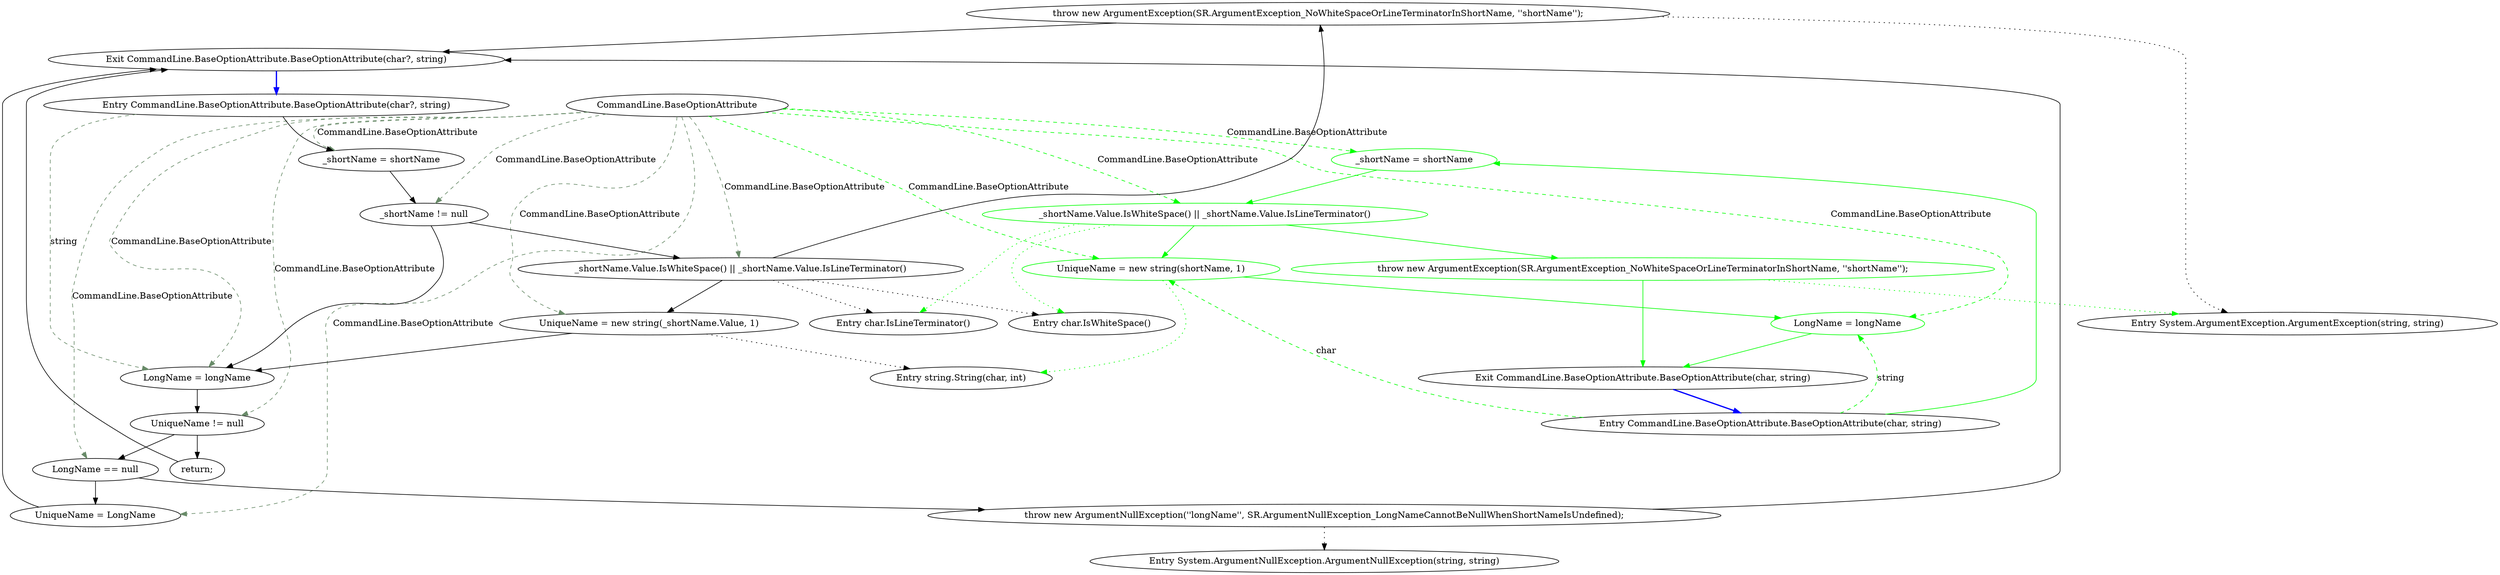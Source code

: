digraph  {
d1 [label="_shortName = shortName", span="51-51", cluster="CommandLine.BaseOptionAttribute.BaseOptionAttribute(char, string)", color=green, community=0];
d25 [label="CommandLine.BaseOptionAttribute", span=""];
d0 [label="Entry CommandLine.BaseOptionAttribute.BaseOptionAttribute(char, string)", span="49-49", cluster="CommandLine.BaseOptionAttribute.BaseOptionAttribute(char, string)"];
d2 [label="_shortName.Value.IsWhiteSpace() || _shortName.Value.IsLineTerminator()", span="52-52", cluster="CommandLine.BaseOptionAttribute.BaseOptionAttribute(char, string)", color=green, community=0];
d4 [label="UniqueName = new string(shortName, 1)", span="56-56", cluster="CommandLine.BaseOptionAttribute.BaseOptionAttribute(char, string)", color=green, community=0];
d5 [label="LongName = longName", span="57-57", cluster="CommandLine.BaseOptionAttribute.BaseOptionAttribute(char, string)", color=green, community=0];
d10 [label="Entry string.String(char, int)", span="0-0", cluster="string.String(char, int)"];
d6 [label="Exit CommandLine.BaseOptionAttribute.BaseOptionAttribute(char, string)", span="49-49", cluster="CommandLine.BaseOptionAttribute.BaseOptionAttribute(char, string)"];
d3 [label="throw new ArgumentException(SR.ArgumentException_NoWhiteSpaceOrLineTerminatorInShortName, ''shortName'');", span="54-54", cluster="CommandLine.BaseOptionAttribute.BaseOptionAttribute(char, string)", color=green, community=0];
d7 [label="Entry char.IsWhiteSpace()", span="60-60", cluster="char.IsWhiteSpace()"];
d8 [label="Entry char.IsLineTerminator()", span="77-77", cluster="char.IsLineTerminator()"];
d9 [label="Entry System.ArgumentException.ArgumentException(string, string)", span="0-0", cluster="System.ArgumentException.ArgumentException(string, string)"];
d12 [label="_shortName = shortName", span="68-68", cluster="CommandLine.BaseOptionAttribute.BaseOptionAttribute(char?, string)"];
d13 [label="_shortName != null", span="69-69", cluster="CommandLine.BaseOptionAttribute.BaseOptionAttribute(char?, string)"];
d14 [label="_shortName.Value.IsWhiteSpace() || _shortName.Value.IsLineTerminator()", span="71-71", cluster="CommandLine.BaseOptionAttribute.BaseOptionAttribute(char?, string)"];
d16 [label="UniqueName = new string(_shortName.Value, 1)", span="75-75", cluster="CommandLine.BaseOptionAttribute.BaseOptionAttribute(char?, string)"];
d17 [label="LongName = longName", span="77-77", cluster="CommandLine.BaseOptionAttribute.BaseOptionAttribute(char?, string)"];
d18 [label="UniqueName != null", span="78-78", cluster="CommandLine.BaseOptionAttribute.BaseOptionAttribute(char?, string)"];
d20 [label="LongName == null", span="82-82", cluster="CommandLine.BaseOptionAttribute.BaseOptionAttribute(char?, string)"];
d22 [label="UniqueName = LongName", span="86-86", cluster="CommandLine.BaseOptionAttribute.BaseOptionAttribute(char?, string)"];
d15 [label="throw new ArgumentException(SR.ArgumentException_NoWhiteSpaceOrLineTerminatorInShortName, ''shortName'');", span="73-73", cluster="CommandLine.BaseOptionAttribute.BaseOptionAttribute(char?, string)"];
d11 [label="Entry CommandLine.BaseOptionAttribute.BaseOptionAttribute(char?, string)", span="66-66", cluster="CommandLine.BaseOptionAttribute.BaseOptionAttribute(char?, string)"];
d19 [label="return;", span="80-80", cluster="CommandLine.BaseOptionAttribute.BaseOptionAttribute(char?, string)"];
d21 [label="throw new ArgumentNullException(''longName'', SR.ArgumentNullException_LongNameCannotBeNullWhenShortNameIsUndefined);", span="84-84", cluster="CommandLine.BaseOptionAttribute.BaseOptionAttribute(char?, string)"];
d23 [label="Exit CommandLine.BaseOptionAttribute.BaseOptionAttribute(char?, string)", span="66-66", cluster="CommandLine.BaseOptionAttribute.BaseOptionAttribute(char?, string)"];
d24 [label="Entry System.ArgumentNullException.ArgumentNullException(string, string)", span="0-0", cluster="System.ArgumentNullException.ArgumentNullException(string, string)"];
d1 -> d2  [key=0, style=solid, color=green];
d25 -> d1  [key=1, style=dashed, color=green, label="CommandLine.BaseOptionAttribute"];
d25 -> d4  [key=1, style=dashed, color=green, label="CommandLine.BaseOptionAttribute"];
d25 -> d5  [key=1, style=dashed, color=green, label="CommandLine.BaseOptionAttribute"];
d25 -> d2  [key=1, style=dashed, color=green, label="CommandLine.BaseOptionAttribute"];
d25 -> d12  [key=1, style=dashed, color=darkseagreen4, label="CommandLine.BaseOptionAttribute"];
d25 -> d13  [key=1, style=dashed, color=darkseagreen4, label="CommandLine.BaseOptionAttribute"];
d25 -> d14  [key=1, style=dashed, color=darkseagreen4, label="CommandLine.BaseOptionAttribute"];
d25 -> d16  [key=1, style=dashed, color=darkseagreen4, label="CommandLine.BaseOptionAttribute"];
d25 -> d17  [key=1, style=dashed, color=darkseagreen4, label="CommandLine.BaseOptionAttribute"];
d25 -> d18  [key=1, style=dashed, color=darkseagreen4, label="CommandLine.BaseOptionAttribute"];
d25 -> d20  [key=1, style=dashed, color=darkseagreen4, label="CommandLine.BaseOptionAttribute"];
d25 -> d22  [key=1, style=dashed, color=darkseagreen4, label="CommandLine.BaseOptionAttribute"];
d0 -> d1  [key=0, style=solid, color=green];
d0 -> d4  [key=1, style=dashed, color=green, label=char];
d0 -> d5  [key=1, style=dashed, color=green, label=string];
d2 -> d4  [key=0, style=solid, color=green];
d2 -> d3  [key=0, style=solid, color=green];
d2 -> d7  [key=2, style=dotted, color=green];
d2 -> d8  [key=2, style=dotted, color=green];
d4 -> d5  [key=0, style=solid, color=green];
d4 -> d10  [key=2, style=dotted, color=green];
d5 -> d6  [key=0, style=solid, color=green];
d6 -> d0  [key=0, style=bold, color=blue];
d3 -> d6  [key=0, style=solid, color=green];
d3 -> d9  [key=2, style=dotted, color=green];
d12 -> d13  [key=0, style=solid];
d13 -> d14  [key=0, style=solid];
d13 -> d17  [key=0, style=solid];
d14 -> d7  [key=2, style=dotted];
d14 -> d8  [key=2, style=dotted];
d14 -> d15  [key=0, style=solid];
d14 -> d16  [key=0, style=solid];
d16 -> d10  [key=2, style=dotted];
d16 -> d17  [key=0, style=solid];
d17 -> d18  [key=0, style=solid];
d18 -> d19  [key=0, style=solid];
d18 -> d20  [key=0, style=solid];
d20 -> d21  [key=0, style=solid];
d20 -> d22  [key=0, style=solid];
d22 -> d23  [key=0, style=solid];
d15 -> d9  [key=2, style=dotted];
d15 -> d23  [key=0, style=solid];
d11 -> d12  [key=0, style=solid];
d11 -> d17  [key=1, style=dashed, color=darkseagreen4, label=string];
d19 -> d23  [key=0, style=solid];
d21 -> d23  [key=0, style=solid];
d21 -> d24  [key=2, style=dotted];
d23 -> d11  [key=0, style=bold, color=blue];
}

